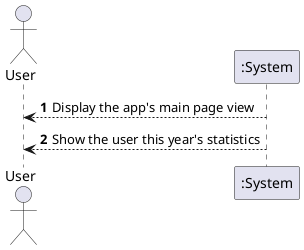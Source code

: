 @startuml
'https://plantuml.com/sequence-diagram

autonumber

actor "User" as user
participant ":System" as sys

user <-- sys: Display the app's main page view
user <-- sys: Show the user this year's statistics
@enduml